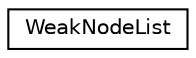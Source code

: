 digraph "Graphical Class Hierarchy"
{
  edge [fontname="Helvetica",fontsize="10",labelfontname="Helvetica",labelfontsize="10"];
  node [fontname="Helvetica",fontsize="10",shape=record];
  rankdir="LR";
  Node1 [label="WeakNodeList",height=0.2,width=0.4,color="black", fillcolor="white", style="filled",URL="$class_weak_node_list.html"];
}
